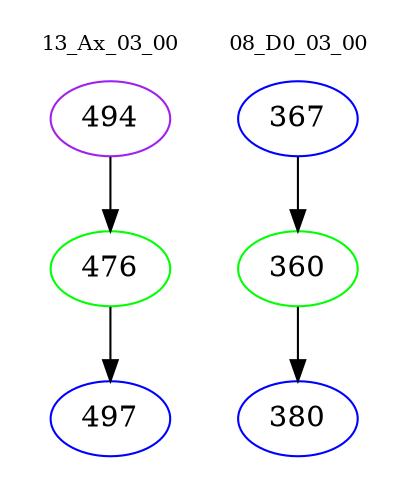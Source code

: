digraph{
subgraph cluster_0 {
color = white
label = "13_Ax_03_00";
fontsize=10;
T0_494 [label="494", color="purple"]
T0_494 -> T0_476 [color="black"]
T0_476 [label="476", color="green"]
T0_476 -> T0_497 [color="black"]
T0_497 [label="497", color="blue"]
}
subgraph cluster_1 {
color = white
label = "08_D0_03_00";
fontsize=10;
T1_367 [label="367", color="blue"]
T1_367 -> T1_360 [color="black"]
T1_360 [label="360", color="green"]
T1_360 -> T1_380 [color="black"]
T1_380 [label="380", color="blue"]
}
}
